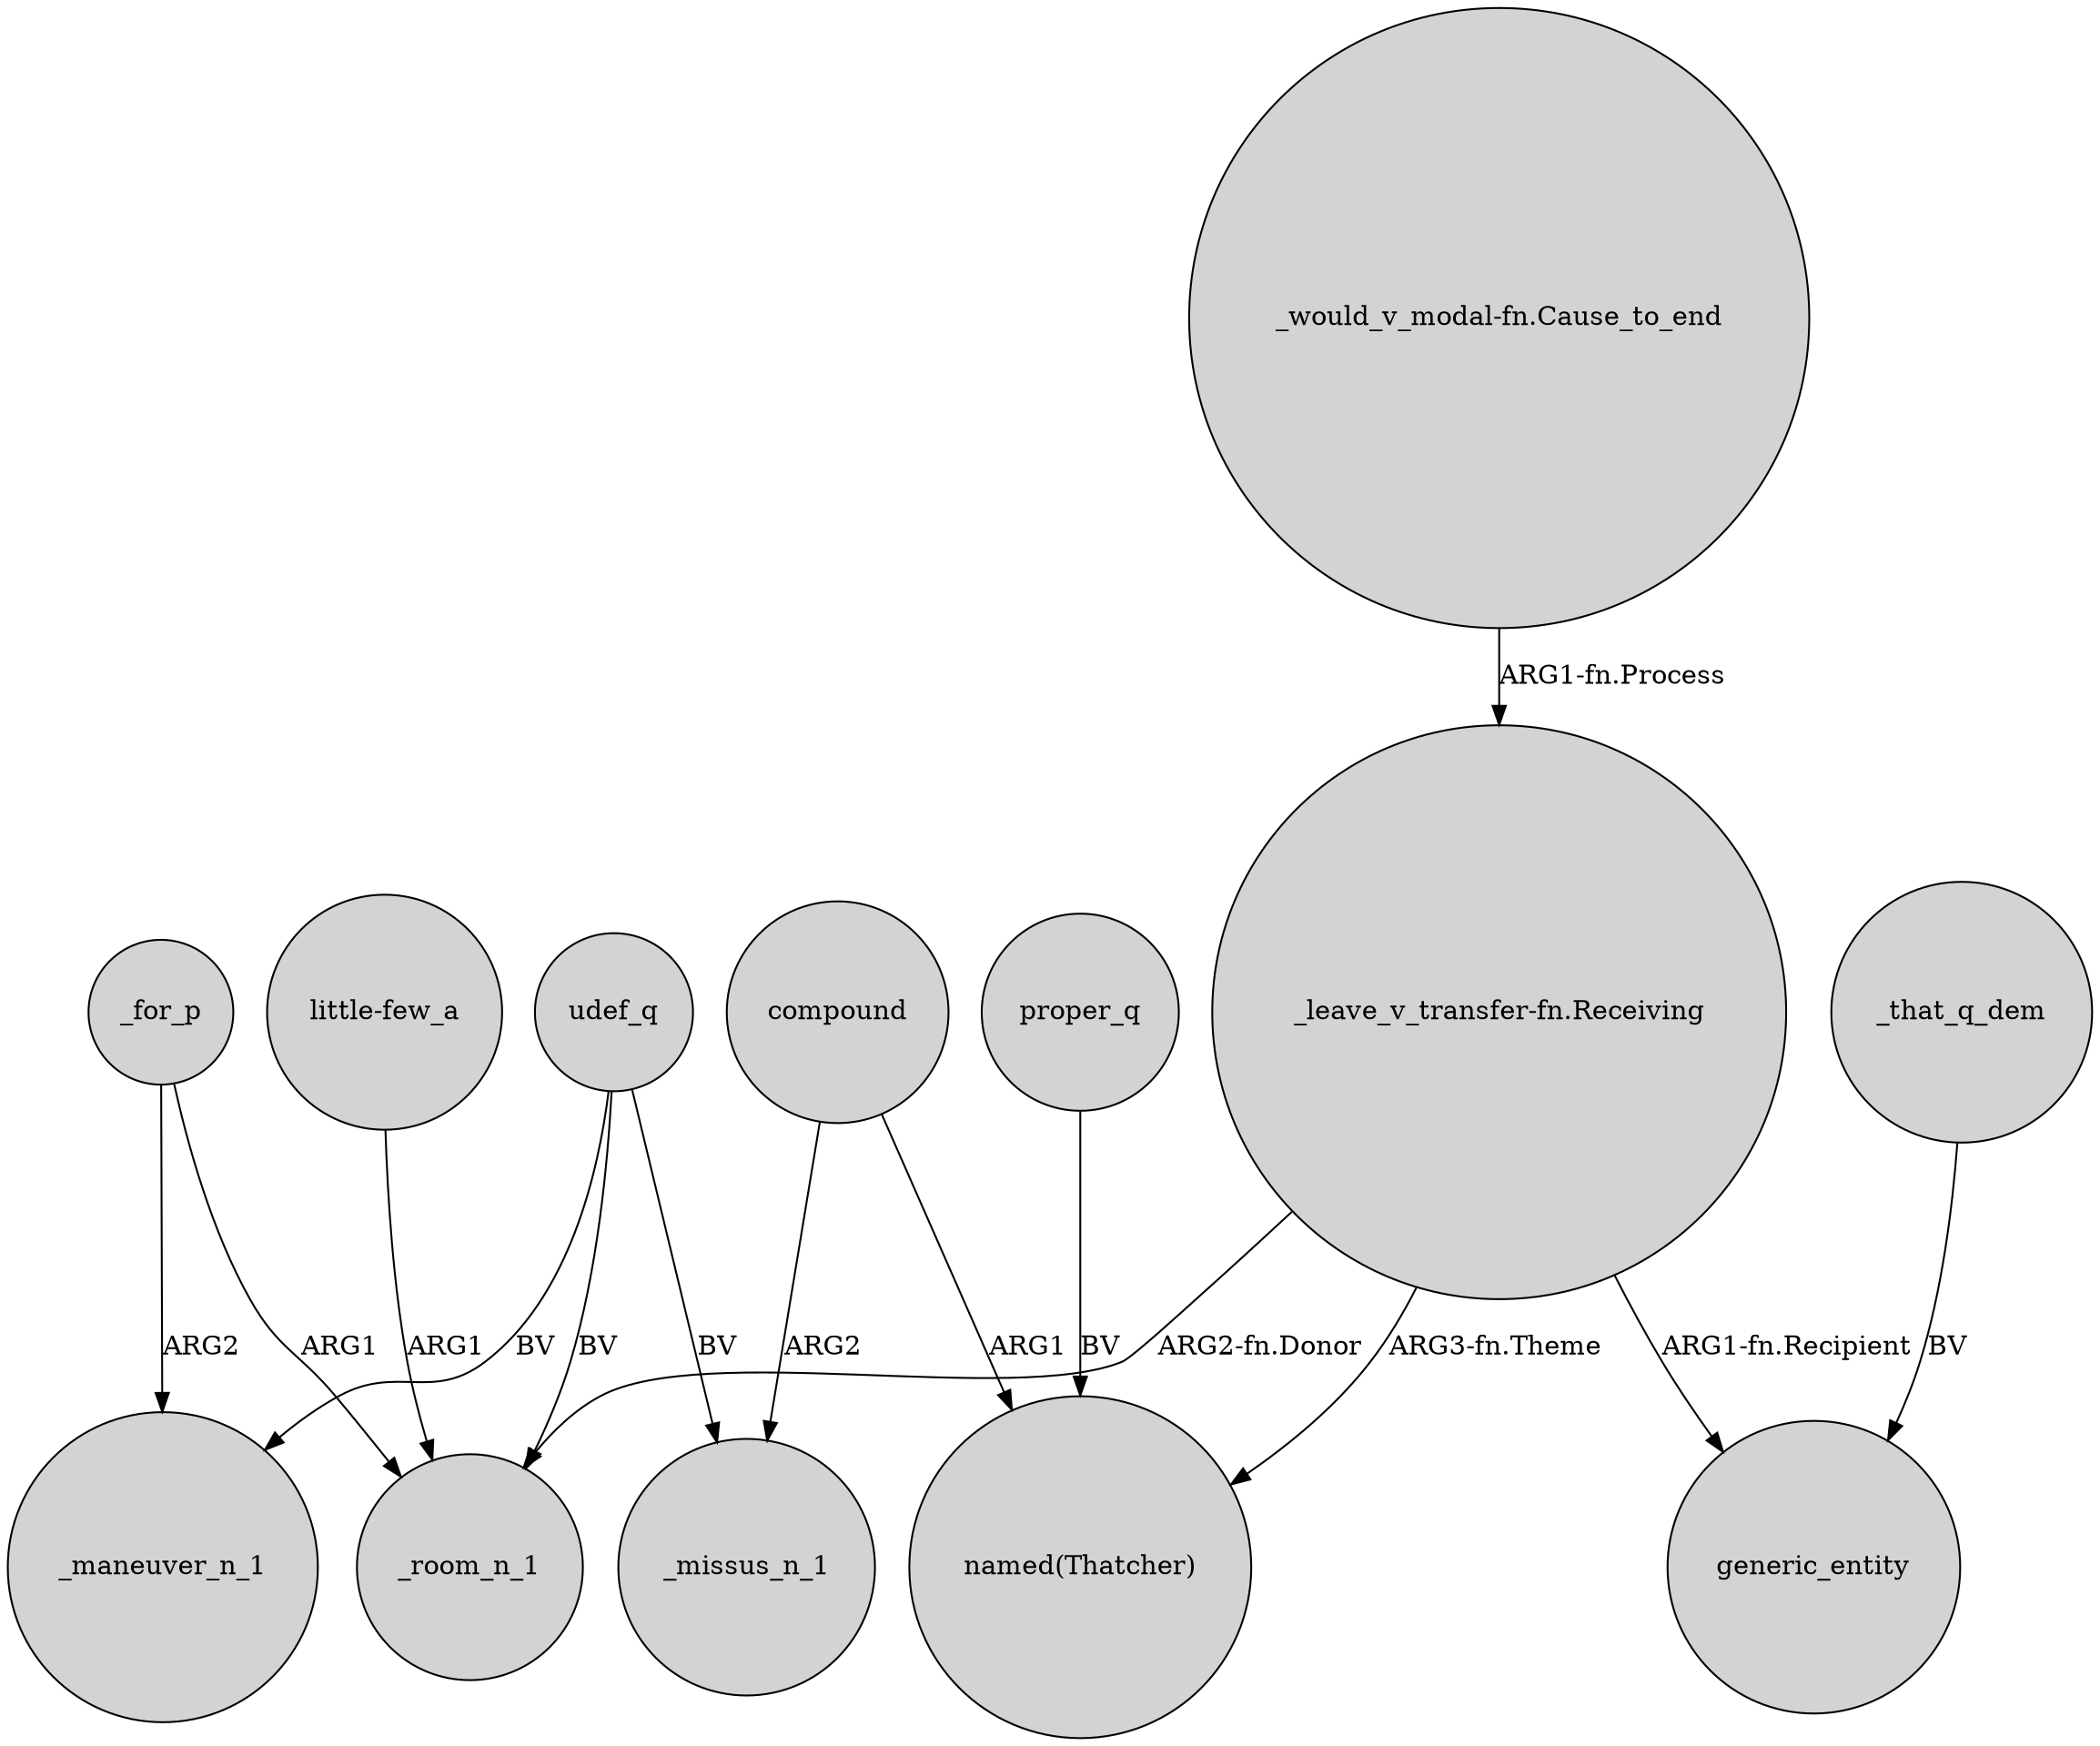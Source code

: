 digraph {
	node [shape=circle style=filled]
	"_leave_v_transfer-fn.Receiving" -> "named(Thatcher)" [label="ARG3-fn.Theme"]
	"_would_v_modal-fn.Cause_to_end" -> "_leave_v_transfer-fn.Receiving" [label="ARG1-fn.Process"]
	udef_q -> _maneuver_n_1 [label=BV]
	_for_p -> _maneuver_n_1 [label=ARG2]
	compound -> _missus_n_1 [label=ARG2]
	"little-few_a" -> _room_n_1 [label=ARG1]
	compound -> "named(Thatcher)" [label=ARG1]
	proper_q -> "named(Thatcher)" [label=BV]
	_that_q_dem -> generic_entity [label=BV]
	"_leave_v_transfer-fn.Receiving" -> _room_n_1 [label="ARG2-fn.Donor"]
	"_leave_v_transfer-fn.Receiving" -> generic_entity [label="ARG1-fn.Recipient"]
	udef_q -> _room_n_1 [label=BV]
	_for_p -> _room_n_1 [label=ARG1]
	udef_q -> _missus_n_1 [label=BV]
}
